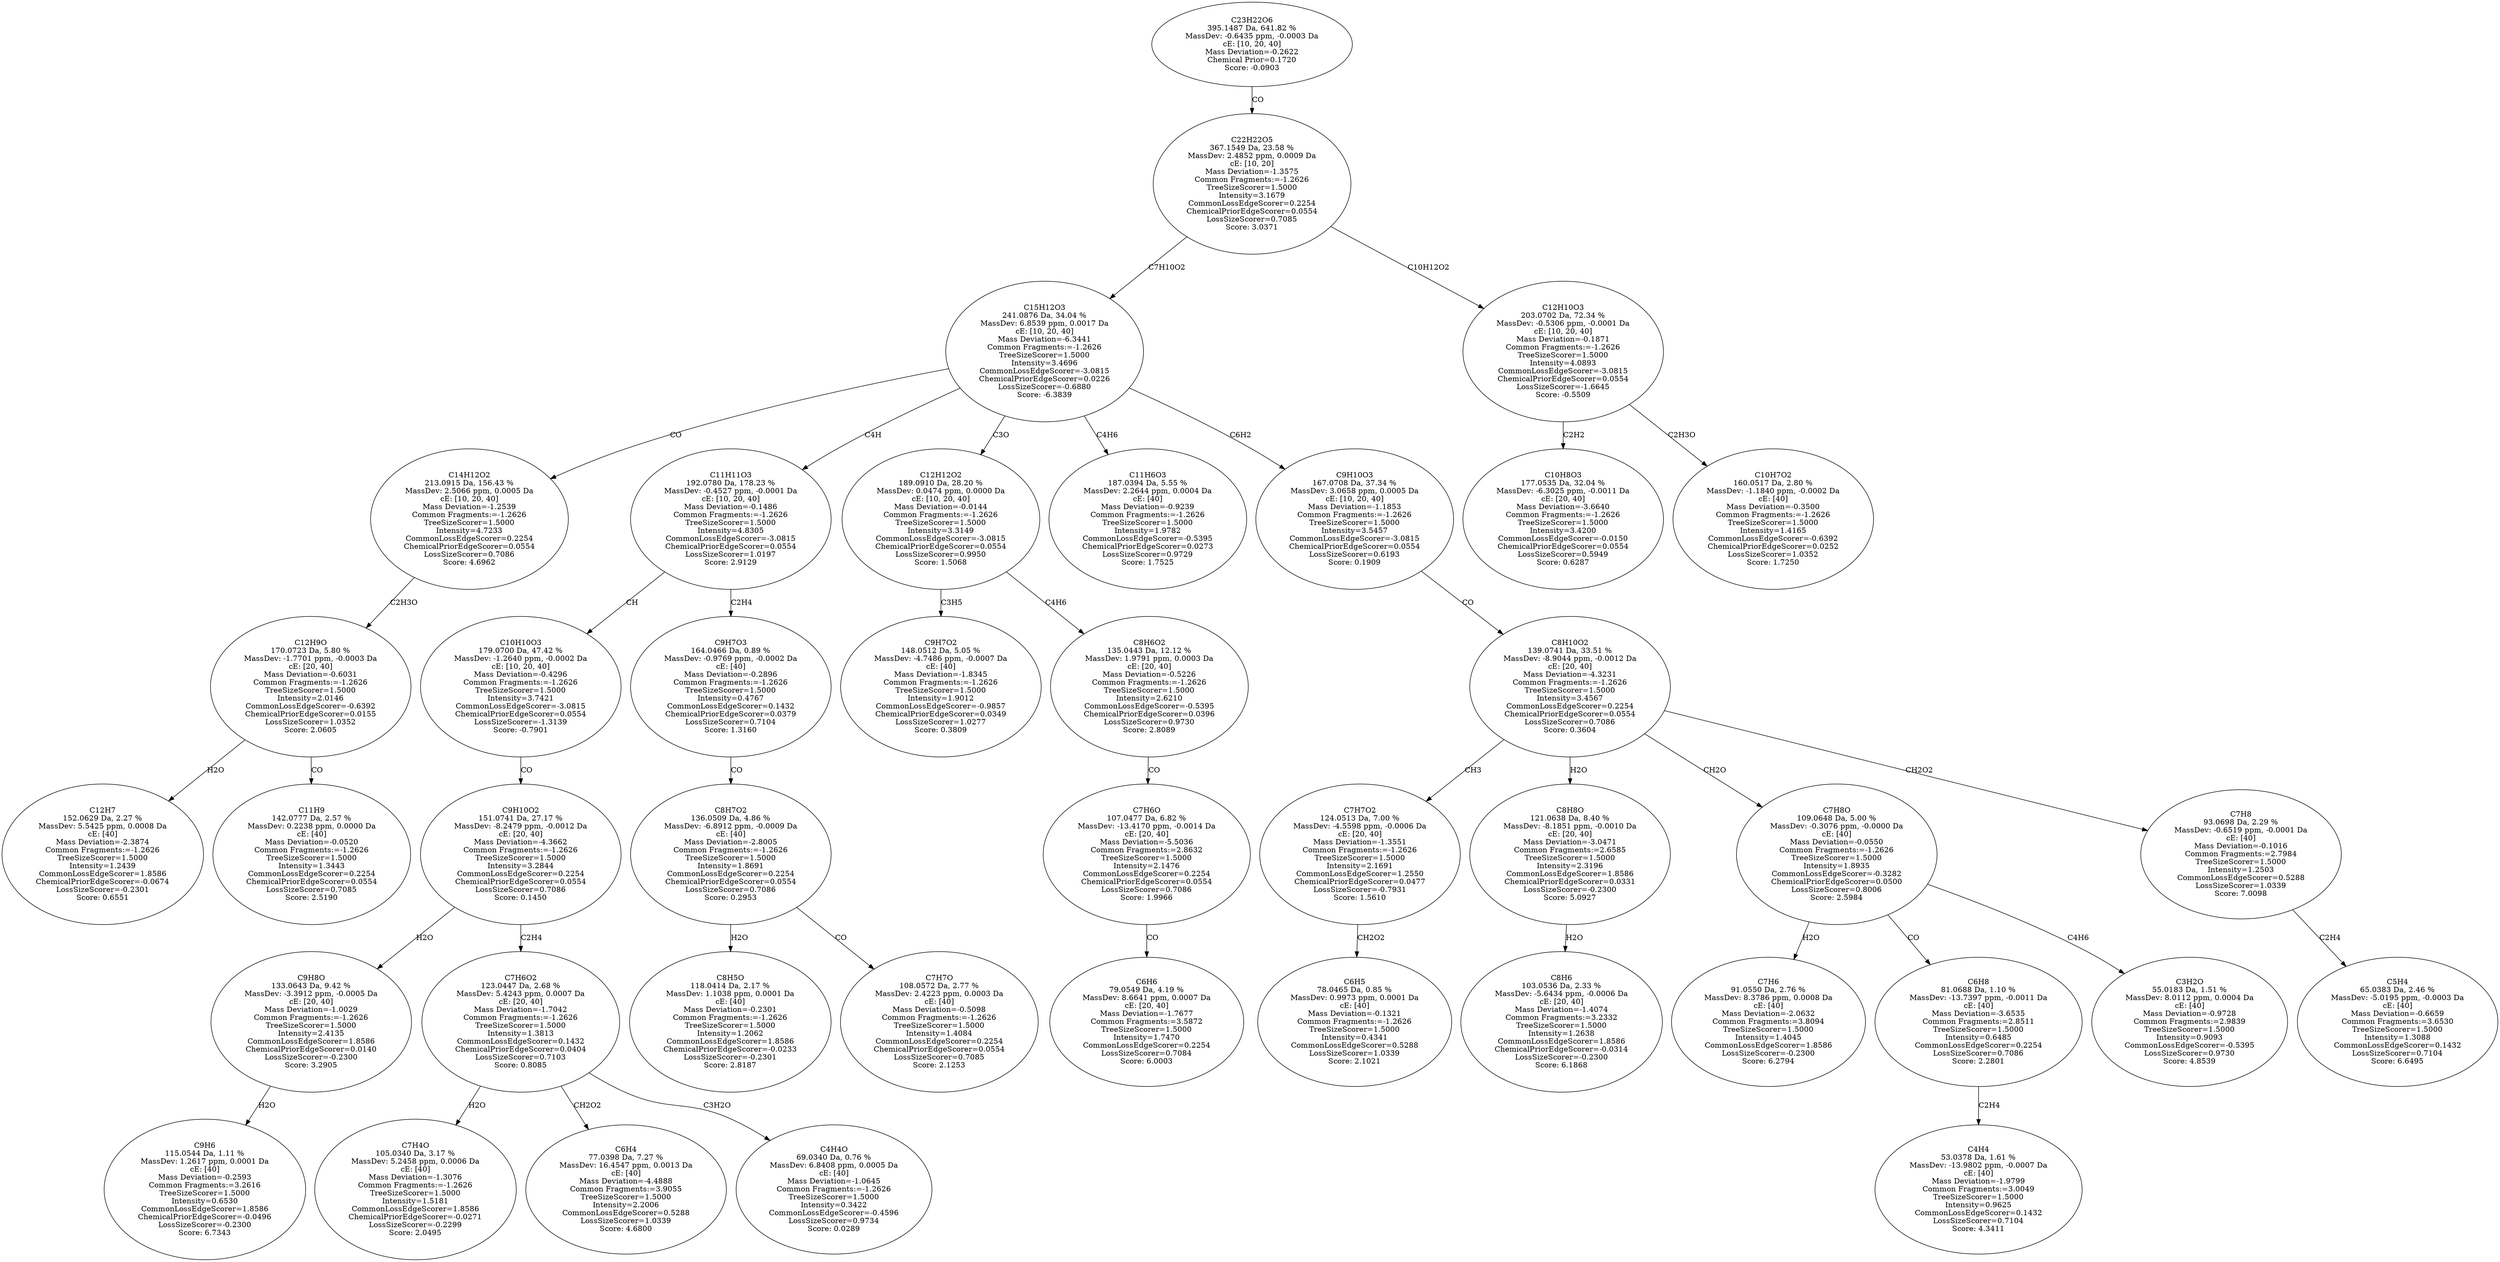 strict digraph {
v1 [label="C12H7\n152.0629 Da, 2.27 %\nMassDev: 5.5425 ppm, 0.0008 Da\ncE: [40]\nMass Deviation=-2.3874\nCommon Fragments:=-1.2626\nTreeSizeScorer=1.5000\nIntensity=1.2439\nCommonLossEdgeScorer=1.8586\nChemicalPriorEdgeScorer=-0.0674\nLossSizeScorer=-0.2301\nScore: 0.6551"];
v2 [label="C11H9\n142.0777 Da, 2.57 %\nMassDev: 0.2238 ppm, 0.0000 Da\ncE: [40]\nMass Deviation=-0.0520\nCommon Fragments:=-1.2626\nTreeSizeScorer=1.5000\nIntensity=1.3443\nCommonLossEdgeScorer=0.2254\nChemicalPriorEdgeScorer=0.0554\nLossSizeScorer=0.7085\nScore: 2.5190"];
v3 [label="C12H9O\n170.0723 Da, 5.80 %\nMassDev: -1.7701 ppm, -0.0003 Da\ncE: [20, 40]\nMass Deviation=-0.6031\nCommon Fragments:=-1.2626\nTreeSizeScorer=1.5000\nIntensity=2.0146\nCommonLossEdgeScorer=-0.6392\nChemicalPriorEdgeScorer=0.0155\nLossSizeScorer=1.0352\nScore: 2.0605"];
v4 [label="C14H12O2\n213.0915 Da, 156.43 %\nMassDev: 2.5066 ppm, 0.0005 Da\ncE: [10, 20, 40]\nMass Deviation=-1.2539\nCommon Fragments:=-1.2626\nTreeSizeScorer=1.5000\nIntensity=4.7233\nCommonLossEdgeScorer=0.2254\nChemicalPriorEdgeScorer=0.0554\nLossSizeScorer=0.7086\nScore: 4.6962"];
v5 [label="C9H6\n115.0544 Da, 1.11 %\nMassDev: 1.2617 ppm, 0.0001 Da\ncE: [40]\nMass Deviation=-0.2593\nCommon Fragments:=3.2616\nTreeSizeScorer=1.5000\nIntensity=0.6530\nCommonLossEdgeScorer=1.8586\nChemicalPriorEdgeScorer=-0.0496\nLossSizeScorer=-0.2300\nScore: 6.7343"];
v6 [label="C9H8O\n133.0643 Da, 9.42 %\nMassDev: -3.3912 ppm, -0.0005 Da\ncE: [20, 40]\nMass Deviation=-1.0029\nCommon Fragments:=-1.2626\nTreeSizeScorer=1.5000\nIntensity=2.4135\nCommonLossEdgeScorer=1.8586\nChemicalPriorEdgeScorer=0.0140\nLossSizeScorer=-0.2300\nScore: 3.2905"];
v7 [label="C7H4O\n105.0340 Da, 3.17 %\nMassDev: 5.2458 ppm, 0.0006 Da\ncE: [40]\nMass Deviation=-1.3076\nCommon Fragments:=-1.2626\nTreeSizeScorer=1.5000\nIntensity=1.5181\nCommonLossEdgeScorer=1.8586\nChemicalPriorEdgeScorer=-0.0271\nLossSizeScorer=-0.2299\nScore: 2.0495"];
v8 [label="C6H4\n77.0398 Da, 7.27 %\nMassDev: 16.4547 ppm, 0.0013 Da\ncE: [40]\nMass Deviation=-4.4888\nCommon Fragments:=3.9055\nTreeSizeScorer=1.5000\nIntensity=2.2006\nCommonLossEdgeScorer=0.5288\nLossSizeScorer=1.0339\nScore: 4.6800"];
v9 [label="C4H4O\n69.0340 Da, 0.76 %\nMassDev: 6.8408 ppm, 0.0005 Da\ncE: [40]\nMass Deviation=-1.0645\nCommon Fragments:=-1.2626\nTreeSizeScorer=1.5000\nIntensity=0.3422\nCommonLossEdgeScorer=-0.4596\nLossSizeScorer=0.9734\nScore: 0.0289"];
v10 [label="C7H6O2\n123.0447 Da, 2.68 %\nMassDev: 5.4243 ppm, 0.0007 Da\ncE: [20, 40]\nMass Deviation=-1.7042\nCommon Fragments:=-1.2626\nTreeSizeScorer=1.5000\nIntensity=1.3813\nCommonLossEdgeScorer=0.1432\nChemicalPriorEdgeScorer=0.0404\nLossSizeScorer=0.7103\nScore: 0.8085"];
v11 [label="C9H10O2\n151.0741 Da, 27.17 %\nMassDev: -8.2479 ppm, -0.0012 Da\ncE: [20, 40]\nMass Deviation=-4.3662\nCommon Fragments:=-1.2626\nTreeSizeScorer=1.5000\nIntensity=3.2844\nCommonLossEdgeScorer=0.2254\nChemicalPriorEdgeScorer=0.0554\nLossSizeScorer=0.7086\nScore: 0.1450"];
v12 [label="C10H10O3\n179.0700 Da, 47.42 %\nMassDev: -1.2640 ppm, -0.0002 Da\ncE: [10, 20, 40]\nMass Deviation=-0.4296\nCommon Fragments:=-1.2626\nTreeSizeScorer=1.5000\nIntensity=3.7421\nCommonLossEdgeScorer=-3.0815\nChemicalPriorEdgeScorer=0.0554\nLossSizeScorer=-1.3139\nScore: -0.7901"];
v13 [label="C8H5O\n118.0414 Da, 2.17 %\nMassDev: 1.1038 ppm, 0.0001 Da\ncE: [40]\nMass Deviation=-0.2301\nCommon Fragments:=-1.2626\nTreeSizeScorer=1.5000\nIntensity=1.2062\nCommonLossEdgeScorer=1.8586\nChemicalPriorEdgeScorer=-0.0233\nLossSizeScorer=-0.2301\nScore: 2.8187"];
v14 [label="C7H7O\n108.0572 Da, 2.77 %\nMassDev: 2.4223 ppm, 0.0003 Da\ncE: [40]\nMass Deviation=-0.5098\nCommon Fragments:=-1.2626\nTreeSizeScorer=1.5000\nIntensity=1.4084\nCommonLossEdgeScorer=0.2254\nChemicalPriorEdgeScorer=0.0554\nLossSizeScorer=0.7085\nScore: 2.1253"];
v15 [label="C8H7O2\n136.0509 Da, 4.86 %\nMassDev: -6.8912 ppm, -0.0009 Da\ncE: [40]\nMass Deviation=-2.8005\nCommon Fragments:=-1.2626\nTreeSizeScorer=1.5000\nIntensity=1.8691\nCommonLossEdgeScorer=0.2254\nChemicalPriorEdgeScorer=0.0554\nLossSizeScorer=0.7086\nScore: 0.2953"];
v16 [label="C9H7O3\n164.0466 Da, 0.89 %\nMassDev: -0.9769 ppm, -0.0002 Da\ncE: [40]\nMass Deviation=-0.2896\nCommon Fragments:=-1.2626\nTreeSizeScorer=1.5000\nIntensity=0.4767\nCommonLossEdgeScorer=0.1432\nChemicalPriorEdgeScorer=0.0379\nLossSizeScorer=0.7104\nScore: 1.3160"];
v17 [label="C11H11O3\n192.0780 Da, 178.23 %\nMassDev: -0.4527 ppm, -0.0001 Da\ncE: [10, 20, 40]\nMass Deviation=-0.1486\nCommon Fragments:=-1.2626\nTreeSizeScorer=1.5000\nIntensity=4.8305\nCommonLossEdgeScorer=-3.0815\nChemicalPriorEdgeScorer=0.0554\nLossSizeScorer=1.0197\nScore: 2.9129"];
v18 [label="C9H7O2\n148.0512 Da, 5.05 %\nMassDev: -4.7486 ppm, -0.0007 Da\ncE: [40]\nMass Deviation=-1.8345\nCommon Fragments:=-1.2626\nTreeSizeScorer=1.5000\nIntensity=1.9012\nCommonLossEdgeScorer=-0.9857\nChemicalPriorEdgeScorer=0.0349\nLossSizeScorer=1.0277\nScore: 0.3809"];
v19 [label="C6H6\n79.0549 Da, 4.19 %\nMassDev: 8.6641 ppm, 0.0007 Da\ncE: [20, 40]\nMass Deviation=-1.7677\nCommon Fragments:=3.5872\nTreeSizeScorer=1.5000\nIntensity=1.7470\nCommonLossEdgeScorer=0.2254\nLossSizeScorer=0.7084\nScore: 6.0003"];
v20 [label="C7H6O\n107.0477 Da, 6.82 %\nMassDev: -13.4170 ppm, -0.0014 Da\ncE: [20, 40]\nMass Deviation=-5.5036\nCommon Fragments:=2.8632\nTreeSizeScorer=1.5000\nIntensity=2.1476\nCommonLossEdgeScorer=0.2254\nChemicalPriorEdgeScorer=0.0554\nLossSizeScorer=0.7086\nScore: 1.9966"];
v21 [label="C8H6O2\n135.0443 Da, 12.12 %\nMassDev: 1.9791 ppm, 0.0003 Da\ncE: [20, 40]\nMass Deviation=-0.5226\nCommon Fragments:=-1.2626\nTreeSizeScorer=1.5000\nIntensity=2.6210\nCommonLossEdgeScorer=-0.5395\nChemicalPriorEdgeScorer=0.0396\nLossSizeScorer=0.9730\nScore: 2.8089"];
v22 [label="C12H12O2\n189.0910 Da, 28.20 %\nMassDev: 0.0474 ppm, 0.0000 Da\ncE: [10, 20, 40]\nMass Deviation=-0.0144\nCommon Fragments:=-1.2626\nTreeSizeScorer=1.5000\nIntensity=3.3149\nCommonLossEdgeScorer=-3.0815\nChemicalPriorEdgeScorer=0.0554\nLossSizeScorer=0.9950\nScore: 1.5068"];
v23 [label="C11H6O3\n187.0394 Da, 5.55 %\nMassDev: 2.2644 ppm, 0.0004 Da\ncE: [40]\nMass Deviation=-0.9239\nCommon Fragments:=-1.2626\nTreeSizeScorer=1.5000\nIntensity=1.9782\nCommonLossEdgeScorer=-0.5395\nChemicalPriorEdgeScorer=0.0273\nLossSizeScorer=0.9729\nScore: 1.7525"];
v24 [label="C6H5\n78.0465 Da, 0.85 %\nMassDev: 0.9973 ppm, 0.0001 Da\ncE: [40]\nMass Deviation=-0.1321\nCommon Fragments:=-1.2626\nTreeSizeScorer=1.5000\nIntensity=0.4341\nCommonLossEdgeScorer=0.5288\nLossSizeScorer=1.0339\nScore: 2.1021"];
v25 [label="C7H7O2\n124.0513 Da, 7.00 %\nMassDev: -4.5598 ppm, -0.0006 Da\ncE: [20, 40]\nMass Deviation=-1.3551\nCommon Fragments:=-1.2626\nTreeSizeScorer=1.5000\nIntensity=2.1691\nCommonLossEdgeScorer=1.2550\nChemicalPriorEdgeScorer=0.0477\nLossSizeScorer=-0.7931\nScore: 1.5610"];
v26 [label="C8H6\n103.0536 Da, 2.33 %\nMassDev: -5.6434 ppm, -0.0006 Da\ncE: [20, 40]\nMass Deviation=-1.4074\nCommon Fragments:=3.2332\nTreeSizeScorer=1.5000\nIntensity=1.2638\nCommonLossEdgeScorer=1.8586\nChemicalPriorEdgeScorer=-0.0314\nLossSizeScorer=-0.2300\nScore: 6.1868"];
v27 [label="C8H8O\n121.0638 Da, 8.40 %\nMassDev: -8.1851 ppm, -0.0010 Da\ncE: [20, 40]\nMass Deviation=-3.0471\nCommon Fragments:=2.6585\nTreeSizeScorer=1.5000\nIntensity=2.3196\nCommonLossEdgeScorer=1.8586\nChemicalPriorEdgeScorer=0.0331\nLossSizeScorer=-0.2300\nScore: 5.0927"];
v28 [label="C7H6\n91.0550 Da, 2.76 %\nMassDev: 8.3786 ppm, 0.0008 Da\ncE: [40]\nMass Deviation=-2.0632\nCommon Fragments:=3.8094\nTreeSizeScorer=1.5000\nIntensity=1.4045\nCommonLossEdgeScorer=1.8586\nLossSizeScorer=-0.2300\nScore: 6.2794"];
v29 [label="C4H4\n53.0378 Da, 1.61 %\nMassDev: -13.9802 ppm, -0.0007 Da\ncE: [40]\nMass Deviation=-1.9799\nCommon Fragments:=3.0049\nTreeSizeScorer=1.5000\nIntensity=0.9625\nCommonLossEdgeScorer=0.1432\nLossSizeScorer=0.7104\nScore: 4.3411"];
v30 [label="C6H8\n81.0688 Da, 1.10 %\nMassDev: -13.7397 ppm, -0.0011 Da\ncE: [40]\nMass Deviation=-3.6535\nCommon Fragments:=2.8511\nTreeSizeScorer=1.5000\nIntensity=0.6485\nCommonLossEdgeScorer=0.2254\nLossSizeScorer=0.7086\nScore: 2.2801"];
v31 [label="C3H2O\n55.0183 Da, 1.51 %\nMassDev: 8.0112 ppm, 0.0004 Da\ncE: [40]\nMass Deviation=-0.9728\nCommon Fragments:=2.9839\nTreeSizeScorer=1.5000\nIntensity=0.9093\nCommonLossEdgeScorer=-0.5395\nLossSizeScorer=0.9730\nScore: 4.8539"];
v32 [label="C7H8O\n109.0648 Da, 5.00 %\nMassDev: -0.3076 ppm, -0.0000 Da\ncE: [40]\nMass Deviation=-0.0550\nCommon Fragments:=-1.2626\nTreeSizeScorer=1.5000\nIntensity=1.8935\nCommonLossEdgeScorer=-0.3282\nChemicalPriorEdgeScorer=0.0500\nLossSizeScorer=0.8006\nScore: 2.5984"];
v33 [label="C5H4\n65.0383 Da, 2.46 %\nMassDev: -5.0195 ppm, -0.0003 Da\ncE: [40]\nMass Deviation=-0.6659\nCommon Fragments:=3.6530\nTreeSizeScorer=1.5000\nIntensity=1.3088\nCommonLossEdgeScorer=0.1432\nLossSizeScorer=0.7104\nScore: 6.6495"];
v34 [label="C7H8\n93.0698 Da, 2.29 %\nMassDev: -0.6519 ppm, -0.0001 Da\ncE: [40]\nMass Deviation=-0.1016\nCommon Fragments:=2.7984\nTreeSizeScorer=1.5000\nIntensity=1.2503\nCommonLossEdgeScorer=0.5288\nLossSizeScorer=1.0339\nScore: 7.0098"];
v35 [label="C8H10O2\n139.0741 Da, 33.51 %\nMassDev: -8.9044 ppm, -0.0012 Da\ncE: [20, 40]\nMass Deviation=-4.3231\nCommon Fragments:=-1.2626\nTreeSizeScorer=1.5000\nIntensity=3.4567\nCommonLossEdgeScorer=0.2254\nChemicalPriorEdgeScorer=0.0554\nLossSizeScorer=0.7086\nScore: 0.3604"];
v36 [label="C9H10O3\n167.0708 Da, 37.34 %\nMassDev: 3.0658 ppm, 0.0005 Da\ncE: [10, 20, 40]\nMass Deviation=-1.1853\nCommon Fragments:=-1.2626\nTreeSizeScorer=1.5000\nIntensity=3.5457\nCommonLossEdgeScorer=-3.0815\nChemicalPriorEdgeScorer=0.0554\nLossSizeScorer=0.6193\nScore: 0.1909"];
v37 [label="C15H12O3\n241.0876 Da, 34.04 %\nMassDev: 6.8539 ppm, 0.0017 Da\ncE: [10, 20, 40]\nMass Deviation=-6.3441\nCommon Fragments:=-1.2626\nTreeSizeScorer=1.5000\nIntensity=3.4696\nCommonLossEdgeScorer=-3.0815\nChemicalPriorEdgeScorer=0.0226\nLossSizeScorer=-0.6880\nScore: -6.3839"];
v38 [label="C10H8O3\n177.0535 Da, 32.04 %\nMassDev: -6.3025 ppm, -0.0011 Da\ncE: [20, 40]\nMass Deviation=-3.6640\nCommon Fragments:=-1.2626\nTreeSizeScorer=1.5000\nIntensity=3.4200\nCommonLossEdgeScorer=-0.0150\nChemicalPriorEdgeScorer=0.0554\nLossSizeScorer=0.5949\nScore: 0.6287"];
v39 [label="C10H7O2\n160.0517 Da, 2.80 %\nMassDev: -1.1840 ppm, -0.0002 Da\ncE: [40]\nMass Deviation=-0.3500\nCommon Fragments:=-1.2626\nTreeSizeScorer=1.5000\nIntensity=1.4165\nCommonLossEdgeScorer=-0.6392\nChemicalPriorEdgeScorer=0.0252\nLossSizeScorer=1.0352\nScore: 1.7250"];
v40 [label="C12H10O3\n203.0702 Da, 72.34 %\nMassDev: -0.5306 ppm, -0.0001 Da\ncE: [10, 20, 40]\nMass Deviation=-0.1871\nCommon Fragments:=-1.2626\nTreeSizeScorer=1.5000\nIntensity=4.0893\nCommonLossEdgeScorer=-3.0815\nChemicalPriorEdgeScorer=0.0554\nLossSizeScorer=-1.6645\nScore: -0.5509"];
v41 [label="C22H22O5\n367.1549 Da, 23.58 %\nMassDev: 2.4852 ppm, 0.0009 Da\ncE: [10, 20]\nMass Deviation=-1.3575\nCommon Fragments:=-1.2626\nTreeSizeScorer=1.5000\nIntensity=3.1679\nCommonLossEdgeScorer=0.2254\nChemicalPriorEdgeScorer=0.0554\nLossSizeScorer=0.7085\nScore: 3.0371"];
v42 [label="C23H22O6\n395.1487 Da, 641.82 %\nMassDev: -0.6435 ppm, -0.0003 Da\ncE: [10, 20, 40]\nMass Deviation=-0.2622\nChemical Prior=0.1720\nScore: -0.0903"];
v3 -> v1 [label="H2O"];
v3 -> v2 [label="CO"];
v4 -> v3 [label="C2H3O"];
v37 -> v4 [label="CO"];
v6 -> v5 [label="H2O"];
v11 -> v6 [label="H2O"];
v10 -> v7 [label="H2O"];
v10 -> v8 [label="CH2O2"];
v10 -> v9 [label="C3H2O"];
v11 -> v10 [label="C2H4"];
v12 -> v11 [label="CO"];
v17 -> v12 [label="CH"];
v15 -> v13 [label="H2O"];
v15 -> v14 [label="CO"];
v16 -> v15 [label="CO"];
v17 -> v16 [label="C2H4"];
v37 -> v17 [label="C4H"];
v22 -> v18 [label="C3H5"];
v20 -> v19 [label="CO"];
v21 -> v20 [label="CO"];
v22 -> v21 [label="C4H6"];
v37 -> v22 [label="C3O"];
v37 -> v23 [label="C4H6"];
v25 -> v24 [label="CH2O2"];
v35 -> v25 [label="CH3"];
v27 -> v26 [label="H2O"];
v35 -> v27 [label="H2O"];
v32 -> v28 [label="H2O"];
v30 -> v29 [label="C2H4"];
v32 -> v30 [label="CO"];
v32 -> v31 [label="C4H6"];
v35 -> v32 [label="CH2O"];
v34 -> v33 [label="C2H4"];
v35 -> v34 [label="CH2O2"];
v36 -> v35 [label="CO"];
v37 -> v36 [label="C6H2"];
v41 -> v37 [label="C7H10O2"];
v40 -> v38 [label="C2H2"];
v40 -> v39 [label="C2H3O"];
v41 -> v40 [label="C10H12O2"];
v42 -> v41 [label="CO"];
}